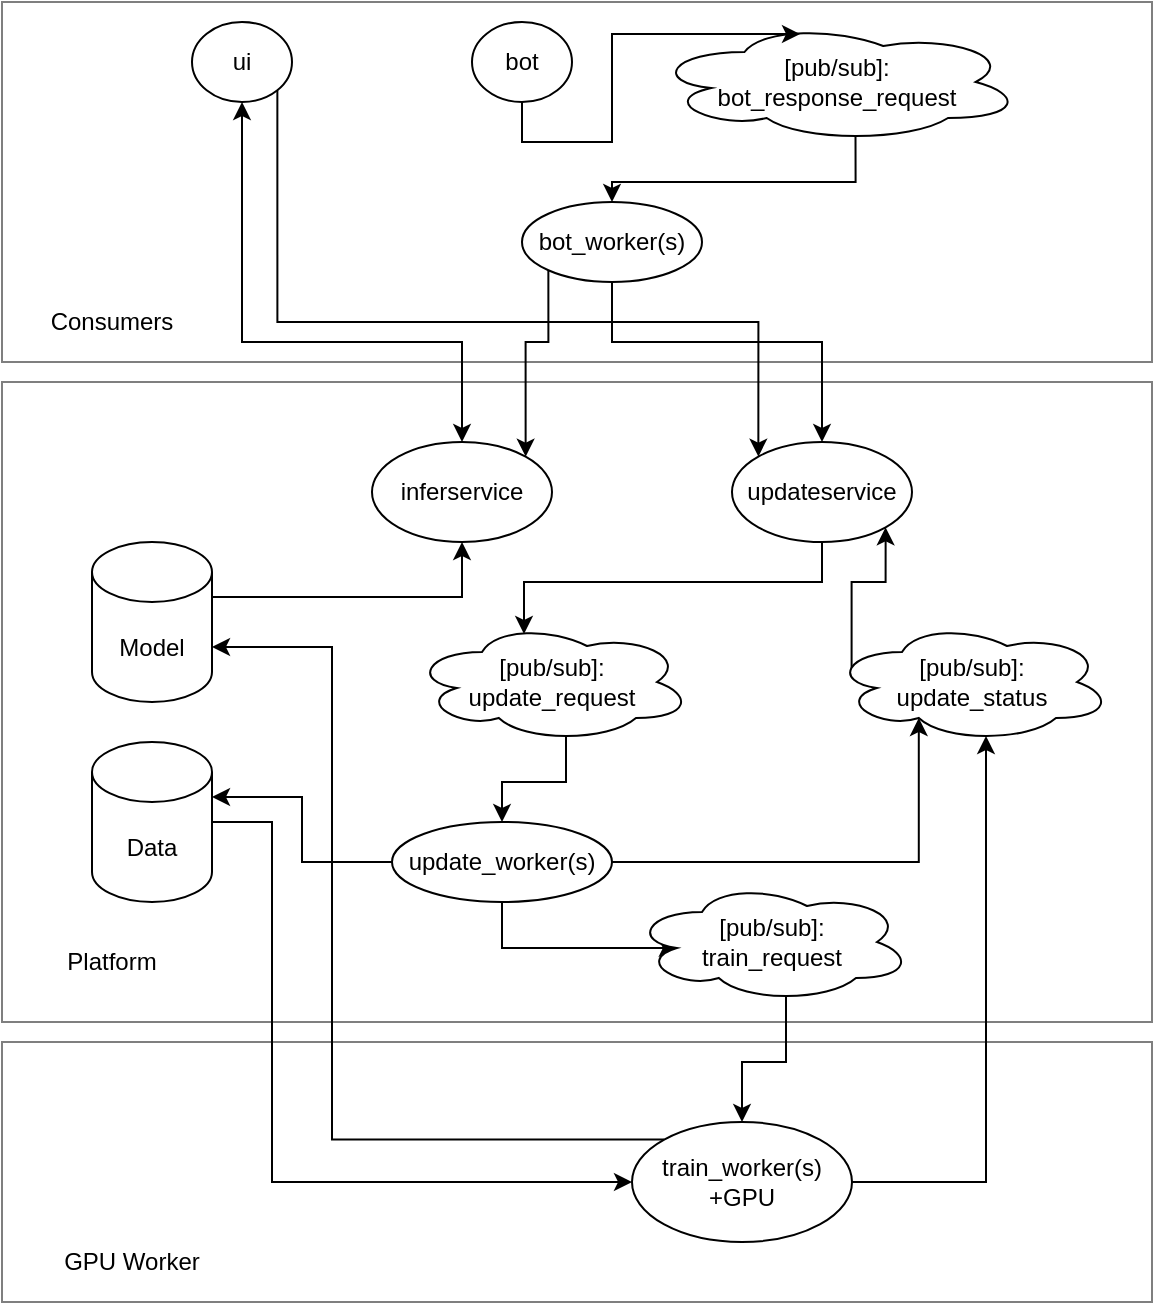 <mxfile version="13.10.0" type="embed">
    <diagram id="rVMcc4GxVIDxMgJJh9NJ" name="Page-1">
        <mxGraphModel dx="894" dy="606" grid="1" gridSize="10" guides="1" tooltips="1" connect="1" arrows="1" fold="1" page="1" pageScale="1" pageWidth="850" pageHeight="1100" math="0" shadow="0">
            <root>
                <mxCell id="0"/>
                <mxCell id="1" parent="0"/>
                <mxCell id="34" value="" style="rounded=0;whiteSpace=wrap;html=1;sketch=0;opacity=50;" parent="1" vertex="1">
                    <mxGeometry x="25" y="530" width="575" height="130" as="geometry"/>
                </mxCell>
                <mxCell id="32" value="" style="rounded=0;whiteSpace=wrap;html=1;sketch=0;opacity=50;" parent="1" vertex="1">
                    <mxGeometry x="25" y="200" width="575" height="320" as="geometry"/>
                </mxCell>
                <mxCell id="30" value="" style="rounded=0;whiteSpace=wrap;html=1;sketch=0;opacity=50;" parent="1" vertex="1">
                    <mxGeometry x="25" y="10" width="575" height="180" as="geometry"/>
                </mxCell>
                <mxCell id="17" style="edgeStyle=orthogonalEdgeStyle;rounded=0;orthogonalLoop=1;jettySize=auto;html=1;exitX=1;exitY=0.5;exitDx=0;exitDy=0;exitPerimeter=0;entryX=0;entryY=0.5;entryDx=0;entryDy=0;startArrow=none;startFill=0;" parent="1" source="gru1Wz-U9cadf4nogZ9C-2" target="gru1Wz-U9cadf4nogZ9C-23" edge="1">
                    <mxGeometry relative="1" as="geometry">
                        <Array as="points">
                            <mxPoint x="160" y="420"/>
                            <mxPoint x="160" y="600"/>
                        </Array>
                    </mxGeometry>
                </mxCell>
                <mxCell id="gru1Wz-U9cadf4nogZ9C-2" value="Data" style="shape=cylinder3;whiteSpace=wrap;html=1;boundedLbl=1;backgroundOutline=1;size=15;" parent="1" vertex="1">
                    <mxGeometry x="70" y="380" width="60" height="80" as="geometry"/>
                </mxCell>
                <mxCell id="gru1Wz-U9cadf4nogZ9C-32" style="edgeStyle=orthogonalEdgeStyle;rounded=0;orthogonalLoop=1;jettySize=auto;html=1;exitX=1;exitY=0;exitDx=0;exitDy=27.5;entryX=0.5;entryY=1;entryDx=0;entryDy=0;exitPerimeter=0;" parent="1" source="gru1Wz-U9cadf4nogZ9C-3" target="gru1Wz-U9cadf4nogZ9C-16" edge="1">
                    <mxGeometry relative="1" as="geometry"/>
                </mxCell>
                <mxCell id="gru1Wz-U9cadf4nogZ9C-3" value="Model" style="shape=cylinder3;whiteSpace=wrap;html=1;boundedLbl=1;backgroundOutline=1;size=15;" parent="1" vertex="1">
                    <mxGeometry x="70" y="280" width="60" height="80" as="geometry"/>
                </mxCell>
                <mxCell id="45" style="edgeStyle=orthogonalEdgeStyle;rounded=0;orthogonalLoop=1;jettySize=auto;html=1;exitX=0.55;exitY=0.95;exitDx=0;exitDy=0;exitPerimeter=0;entryX=0.5;entryY=0;entryDx=0;entryDy=0;" edge="1" parent="1" source="gru1Wz-U9cadf4nogZ9C-4" target="43">
                    <mxGeometry relative="1" as="geometry"/>
                </mxCell>
                <mxCell id="gru1Wz-U9cadf4nogZ9C-4" value="[pub/sub]: &lt;br&gt;update_request" style="ellipse;shape=cloud;whiteSpace=wrap;html=1;" parent="1" vertex="1">
                    <mxGeometry x="230" y="320" width="140" height="60" as="geometry"/>
                </mxCell>
                <mxCell id="gru1Wz-U9cadf4nogZ9C-18" value="" style="edgeStyle=orthogonalEdgeStyle;rounded=0;orthogonalLoop=1;jettySize=auto;html=1;exitX=0.5;exitY=1;exitDx=0;exitDy=0;entryX=0.5;entryY=0;entryDx=0;entryDy=0;startArrow=classic;startFill=1;" parent="1" source="gru1Wz-U9cadf4nogZ9C-14" target="gru1Wz-U9cadf4nogZ9C-16" edge="1">
                    <mxGeometry relative="1" as="geometry">
                        <Array as="points">
                            <mxPoint x="145" y="180"/>
                            <mxPoint x="255" y="180"/>
                        </Array>
                    </mxGeometry>
                </mxCell>
                <mxCell id="36" style="edgeStyle=orthogonalEdgeStyle;rounded=0;orthogonalLoop=1;jettySize=auto;html=1;exitX=1;exitY=1;exitDx=0;exitDy=0;entryX=0;entryY=0;entryDx=0;entryDy=0;" parent="1" source="gru1Wz-U9cadf4nogZ9C-14" target="12" edge="1">
                    <mxGeometry relative="1" as="geometry">
                        <Array as="points">
                            <mxPoint x="163" y="170"/>
                            <mxPoint x="403" y="170"/>
                        </Array>
                    </mxGeometry>
                </mxCell>
                <mxCell id="gru1Wz-U9cadf4nogZ9C-14" value="ui" style="ellipse;whiteSpace=wrap;html=1;" parent="1" vertex="1">
                    <mxGeometry x="120" y="20" width="50" height="40" as="geometry"/>
                </mxCell>
                <mxCell id="gru1Wz-U9cadf4nogZ9C-16" value="inferservice" style="ellipse;whiteSpace=wrap;html=1;sketch=0;" parent="1" vertex="1">
                    <mxGeometry x="210" y="230" width="90" height="50" as="geometry"/>
                </mxCell>
                <mxCell id="18" style="edgeStyle=orthogonalEdgeStyle;rounded=0;orthogonalLoop=1;jettySize=auto;html=1;exitX=0;exitY=0;exitDx=0;exitDy=0;entryX=1;entryY=0;entryDx=0;entryDy=52.5;entryPerimeter=0;startArrow=none;startFill=0;" parent="1" source="gru1Wz-U9cadf4nogZ9C-23" target="gru1Wz-U9cadf4nogZ9C-3" edge="1">
                    <mxGeometry relative="1" as="geometry">
                        <Array as="points">
                            <mxPoint x="190" y="579"/>
                            <mxPoint x="190" y="333"/>
                        </Array>
                    </mxGeometry>
                </mxCell>
                <mxCell id="21" style="edgeStyle=orthogonalEdgeStyle;rounded=0;orthogonalLoop=1;jettySize=auto;html=1;exitX=1;exitY=0.5;exitDx=0;exitDy=0;entryX=0.55;entryY=0.95;entryDx=0;entryDy=0;entryPerimeter=0;startArrow=none;startFill=0;" parent="1" source="gru1Wz-U9cadf4nogZ9C-23" target="15" edge="1">
                    <mxGeometry relative="1" as="geometry"/>
                </mxCell>
                <mxCell id="gru1Wz-U9cadf4nogZ9C-23" value="train_worker(s)&lt;br&gt;+GPU" style="ellipse;whiteSpace=wrap;html=1;" parent="1" vertex="1">
                    <mxGeometry x="340" y="570" width="110" height="60" as="geometry"/>
                </mxCell>
                <mxCell id="19" style="edgeStyle=orthogonalEdgeStyle;rounded=0;orthogonalLoop=1;jettySize=auto;html=1;exitX=0.5;exitY=1;exitDx=0;exitDy=0;entryX=0.4;entryY=0.1;entryDx=0;entryDy=0;entryPerimeter=0;startArrow=none;startFill=0;" parent="1" source="12" target="gru1Wz-U9cadf4nogZ9C-4" edge="1">
                    <mxGeometry relative="1" as="geometry"/>
                </mxCell>
                <mxCell id="12" value="updateservice" style="ellipse;whiteSpace=wrap;html=1;" parent="1" vertex="1">
                    <mxGeometry x="390" y="230" width="90" height="50" as="geometry"/>
                </mxCell>
                <mxCell id="22" style="edgeStyle=orthogonalEdgeStyle;rounded=0;orthogonalLoop=1;jettySize=auto;html=1;exitX=0.07;exitY=0.4;exitDx=0;exitDy=0;exitPerimeter=0;entryX=1;entryY=1;entryDx=0;entryDy=0;startArrow=none;startFill=0;" parent="1" source="15" target="12" edge="1">
                    <mxGeometry relative="1" as="geometry"/>
                </mxCell>
                <mxCell id="15" value="[pub/sub]: &lt;br&gt;update_status" style="ellipse;shape=cloud;whiteSpace=wrap;html=1;" parent="1" vertex="1">
                    <mxGeometry x="440" y="320" width="140" height="60" as="geometry"/>
                </mxCell>
                <mxCell id="41" style="edgeStyle=orthogonalEdgeStyle;rounded=0;orthogonalLoop=1;jettySize=auto;html=1;exitX=0.5;exitY=1;exitDx=0;exitDy=0;entryX=0.5;entryY=0;entryDx=0;entryDy=0;" parent="1" source="23" target="12" edge="1">
                    <mxGeometry relative="1" as="geometry">
                        <Array as="points">
                            <mxPoint x="330" y="180"/>
                            <mxPoint x="435" y="180"/>
                        </Array>
                    </mxGeometry>
                </mxCell>
                <mxCell id="42" style="edgeStyle=orthogonalEdgeStyle;rounded=0;orthogonalLoop=1;jettySize=auto;html=1;exitX=0;exitY=1;exitDx=0;exitDy=0;entryX=1;entryY=0;entryDx=0;entryDy=0;" parent="1" source="23" target="gru1Wz-U9cadf4nogZ9C-16" edge="1">
                    <mxGeometry relative="1" as="geometry">
                        <Array as="points">
                            <mxPoint x="298" y="180"/>
                            <mxPoint x="287" y="180"/>
                        </Array>
                    </mxGeometry>
                </mxCell>
                <mxCell id="23" value="bot_worker(s)" style="ellipse;whiteSpace=wrap;html=1;" parent="1" vertex="1">
                    <mxGeometry x="285" y="110" width="90" height="40" as="geometry"/>
                </mxCell>
                <mxCell id="31" value="Consumers" style="text;html=1;strokeColor=none;fillColor=none;align=center;verticalAlign=middle;whiteSpace=wrap;rounded=0;sketch=0;opacity=50;" parent="1" vertex="1">
                    <mxGeometry x="40" y="160" width="80" height="20" as="geometry"/>
                </mxCell>
                <mxCell id="33" value="Platform" style="text;html=1;strokeColor=none;fillColor=none;align=center;verticalAlign=middle;whiteSpace=wrap;rounded=0;sketch=0;opacity=50;" parent="1" vertex="1">
                    <mxGeometry x="40" y="480" width="80" height="20" as="geometry"/>
                </mxCell>
                <mxCell id="35" value="GPU Worker" style="text;html=1;strokeColor=none;fillColor=none;align=center;verticalAlign=middle;whiteSpace=wrap;rounded=0;sketch=0;opacity=50;" parent="1" vertex="1">
                    <mxGeometry x="50" y="630" width="80" height="20" as="geometry"/>
                </mxCell>
                <mxCell id="38" style="edgeStyle=orthogonalEdgeStyle;rounded=0;orthogonalLoop=1;jettySize=auto;html=1;exitX=0.55;exitY=0.95;exitDx=0;exitDy=0;exitPerimeter=0;entryX=0.5;entryY=0;entryDx=0;entryDy=0;" parent="1" source="37" target="23" edge="1">
                    <mxGeometry relative="1" as="geometry"/>
                </mxCell>
                <mxCell id="37" value="[pub/sub]: &lt;br&gt;bot_response_request" style="ellipse;shape=cloud;whiteSpace=wrap;html=1;" parent="1" vertex="1">
                    <mxGeometry x="350" y="20" width="185" height="60" as="geometry"/>
                </mxCell>
                <mxCell id="40" style="edgeStyle=orthogonalEdgeStyle;rounded=0;orthogonalLoop=1;jettySize=auto;html=1;exitX=0.5;exitY=1;exitDx=0;exitDy=0;entryX=0.4;entryY=0.1;entryDx=0;entryDy=0;entryPerimeter=0;" parent="1" source="39" target="37" edge="1">
                    <mxGeometry relative="1" as="geometry"/>
                </mxCell>
                <mxCell id="39" value="bot" style="ellipse;whiteSpace=wrap;html=1;" parent="1" vertex="1">
                    <mxGeometry x="260" y="20" width="50" height="40" as="geometry"/>
                </mxCell>
                <mxCell id="49" style="edgeStyle=orthogonalEdgeStyle;rounded=0;orthogonalLoop=1;jettySize=auto;html=1;exitX=0.5;exitY=1;exitDx=0;exitDy=0;entryX=0.16;entryY=0.55;entryDx=0;entryDy=0;entryPerimeter=0;" edge="1" parent="1" source="43" target="44">
                    <mxGeometry relative="1" as="geometry"/>
                </mxCell>
                <mxCell id="50" style="edgeStyle=orthogonalEdgeStyle;rounded=0;orthogonalLoop=1;jettySize=auto;html=1;exitX=1;exitY=0.5;exitDx=0;exitDy=0;entryX=0.31;entryY=0.8;entryDx=0;entryDy=0;entryPerimeter=0;" edge="1" parent="1" source="43" target="15">
                    <mxGeometry relative="1" as="geometry"/>
                </mxCell>
                <mxCell id="51" style="edgeStyle=orthogonalEdgeStyle;rounded=0;orthogonalLoop=1;jettySize=auto;html=1;exitX=0;exitY=0.5;exitDx=0;exitDy=0;entryX=1;entryY=0;entryDx=0;entryDy=27.5;entryPerimeter=0;" edge="1" parent="1" source="43" target="gru1Wz-U9cadf4nogZ9C-2">
                    <mxGeometry relative="1" as="geometry"/>
                </mxCell>
                <mxCell id="43" value="update_worker(s)" style="ellipse;whiteSpace=wrap;html=1;" vertex="1" parent="1">
                    <mxGeometry x="220" y="420" width="110" height="40" as="geometry"/>
                </mxCell>
                <mxCell id="48" style="edgeStyle=orthogonalEdgeStyle;rounded=0;orthogonalLoop=1;jettySize=auto;html=1;exitX=0.55;exitY=0.95;exitDx=0;exitDy=0;exitPerimeter=0;entryX=0.5;entryY=0;entryDx=0;entryDy=0;" edge="1" parent="1" source="44" target="gru1Wz-U9cadf4nogZ9C-23">
                    <mxGeometry relative="1" as="geometry"/>
                </mxCell>
                <mxCell id="44" value="[pub/sub]: &lt;br&gt;train_request" style="ellipse;shape=cloud;whiteSpace=wrap;html=1;" vertex="1" parent="1">
                    <mxGeometry x="340" y="450" width="140" height="60" as="geometry"/>
                </mxCell>
            </root>
        </mxGraphModel>
    </diagram>
</mxfile>